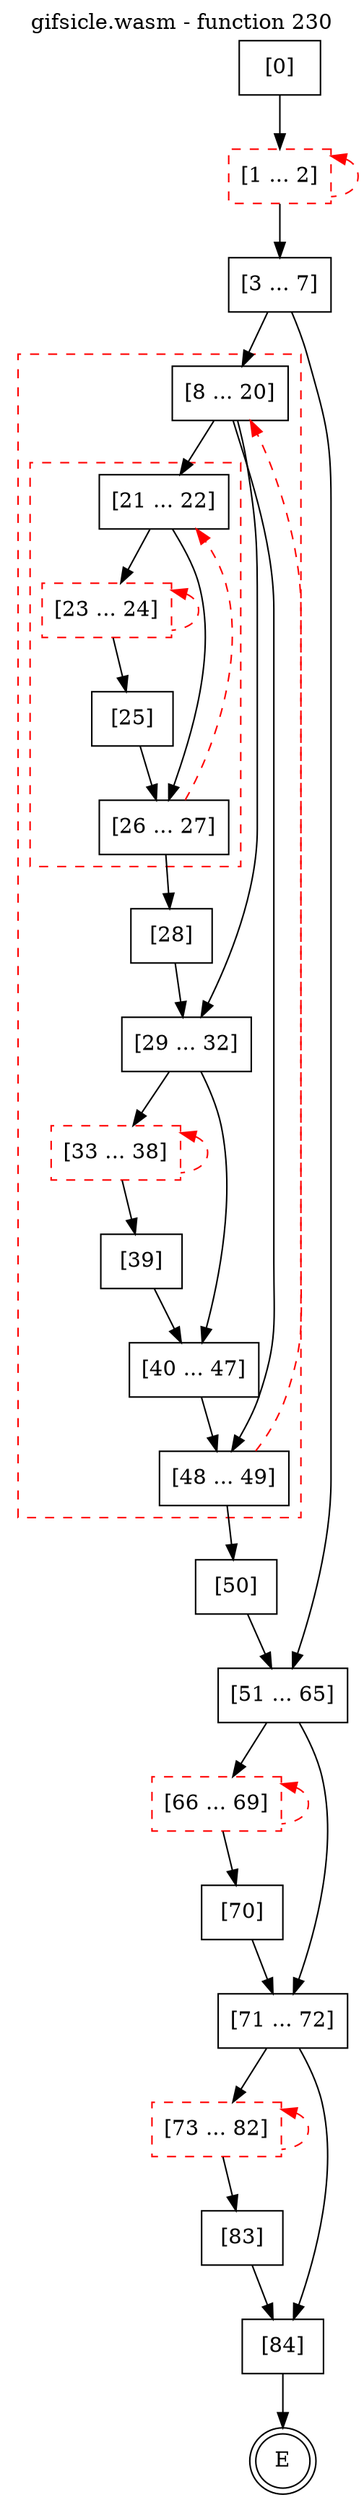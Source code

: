 digraph finite_state_machine {
    label = "gifsicle.wasm - function 230"
    labelloc =  t
    labelfontsize = 16
    labelfontcolor = black
    labelfontname = "Helvetica"
    node [shape = doublecircle]; E ;
    node [shape = box];
    node [shape=box, color=black, style=solid] 0[label="[0]"]
    node [shape=box, color=red, style=dashed] 1[label="[1 ... 2]"]
    node [shape=box, color=black, style=solid] 3[label="[3 ... 7]"]
    subgraph cluster_8{
    label = "";
    style = dashed color = red;
    node [shape=box, color=black, style=solid] 8[label="[8 ... 20]"]
    subgraph cluster_21{
    label = "";
    style = dashed color = red;
    node [shape=box, color=black, style=solid] 21[label="[21 ... 22]"]
    node [shape=box, color=red, style=dashed] 23[label="[23 ... 24]"]
    node [shape=box, color=black, style=solid] 25[label="[25]"]
    node [shape=box, color=black, style=solid] 26[label="[26 ... 27]"]
    }
    node [shape=box, color=black, style=solid] 28[label="[28]"]
    node [shape=box, color=black, style=solid] 29[label="[29 ... 32]"]
    node [shape=box, color=red, style=dashed] 33[label="[33 ... 38]"]
    node [shape=box, color=black, style=solid] 39[label="[39]"]
    node [shape=box, color=black, style=solid] 40[label="[40 ... 47]"]
    node [shape=box, color=black, style=solid] 48[label="[48 ... 49]"]
    }
    node [shape=box, color=black, style=solid] 50[label="[50]"]
    node [shape=box, color=black, style=solid] 51[label="[51 ... 65]"]
    node [shape=box, color=red, style=dashed] 66[label="[66 ... 69]"]
    node [shape=box, color=black, style=solid] 70[label="[70]"]
    node [shape=box, color=black, style=solid] 71[label="[71 ... 72]"]
    node [shape=box, color=red, style=dashed] 73[label="[73 ... 82]"]
    node [shape=box, color=black, style=solid] 83[label="[83]"]
    node [shape=box, color=black, style=solid] 84[label="[84]"]
    0 -> 1;
    1 -> 3;
    1 -> 1[style="dashed" color="red" dir=back];
    3 -> 8;
    3 -> 51;
    8 -> 21;
    8 -> 29;
    8 -> 48;
    21 -> 23;
    21 -> 26;
    23 -> 25;
    23 -> 23[style="dashed" color="red" dir=back];
    25 -> 26;
    26 -> 21[style="dashed" color="red"];
    26 -> 28;
    28 -> 29;
    29 -> 33;
    29 -> 40;
    33 -> 39;
    33 -> 33[style="dashed" color="red" dir=back];
    39 -> 40;
    40 -> 48;
    48 -> 8[style="dashed" color="red"];
    48 -> 50;
    50 -> 51;
    51 -> 66;
    51 -> 71;
    66 -> 70;
    66 -> 66[style="dashed" color="red" dir=back];
    70 -> 71;
    71 -> 73;
    71 -> 84;
    73 -> 83;
    73 -> 73[style="dashed" color="red" dir=back];
    83 -> 84;
    84 -> E;
}
